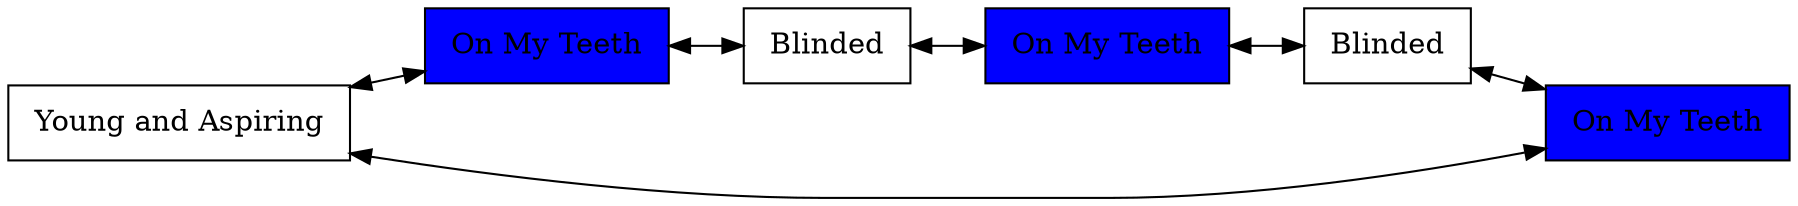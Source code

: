 digraph R { 
rankdir = LR;node [shape=rectangle, height=0.5, width=0.5];
graph[ nodesep = 0.5];
node0 [label = " Young and Aspiring " ];
node1 [label = " On My Teeth " ;style = filled ; fillcolor= blue];
node2 [label = " Blinded " ];
node3 [label = " On My Teeth " ;style = filled ; fillcolor= blue];
node4 [label = " Blinded " ];
node5 [label = " On My Teeth " ;style = filled ; fillcolor= blue];
 node0 ->  node1 ->  node2 ->  node3 ->  node4 -> node5-> node0[dir=both];node5 [dir=both];}
